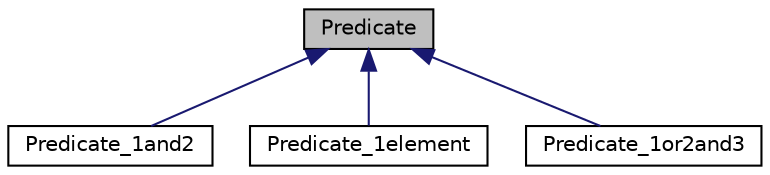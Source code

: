 digraph "Predicate"
{
  edge [fontname="Helvetica",fontsize="10",labelfontname="Helvetica",labelfontsize="10"];
  node [fontname="Helvetica",fontsize="10",shape=record];
  Node1 [label="Predicate",height=0.2,width=0.4,color="black", fillcolor="grey75", style="filled", fontcolor="black"];
  Node1 -> Node2 [dir="back",color="midnightblue",fontsize="10",style="solid"];
  Node2 [label="Predicate_1and2",height=0.2,width=0.4,color="black", fillcolor="white", style="filled",URL="$classPredicate__1and2.html",tooltip="Predicate of type (trigger1 AND trigger2). "];
  Node1 -> Node3 [dir="back",color="midnightblue",fontsize="10",style="solid"];
  Node3 [label="Predicate_1element",height=0.2,width=0.4,color="black", fillcolor="white", style="filled",URL="$classPredicate__1element.html",tooltip="Predicate of type (trigger1). "];
  Node1 -> Node4 [dir="back",color="midnightblue",fontsize="10",style="solid"];
  Node4 [label="Predicate_1or2and3",height=0.2,width=0.4,color="black", fillcolor="white", style="filled",URL="$classPredicate__1or2and3.html",tooltip="Predicate of type ((trigger1 OR trigger2) AND trigger3). "];
}
